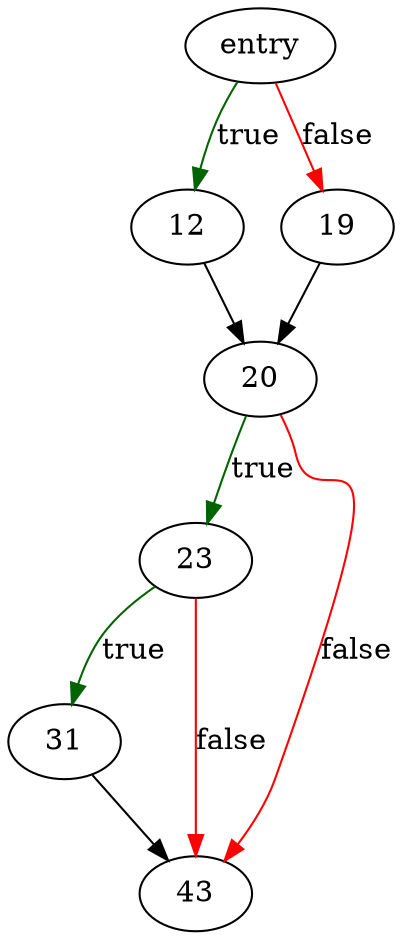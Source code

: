digraph "multiSelectCollSeq" {
	// Node definitions.
	3 [label=entry];
	12;
	19;
	20;
	23;
	31;
	43;

	// Edge definitions.
	3 -> 12 [
		color=darkgreen
		label=true
	];
	3 -> 19 [
		color=red
		label=false
	];
	12 -> 20;
	19 -> 20;
	20 -> 23 [
		color=darkgreen
		label=true
	];
	20 -> 43 [
		color=red
		label=false
	];
	23 -> 31 [
		color=darkgreen
		label=true
	];
	23 -> 43 [
		color=red
		label=false
	];
	31 -> 43;
}